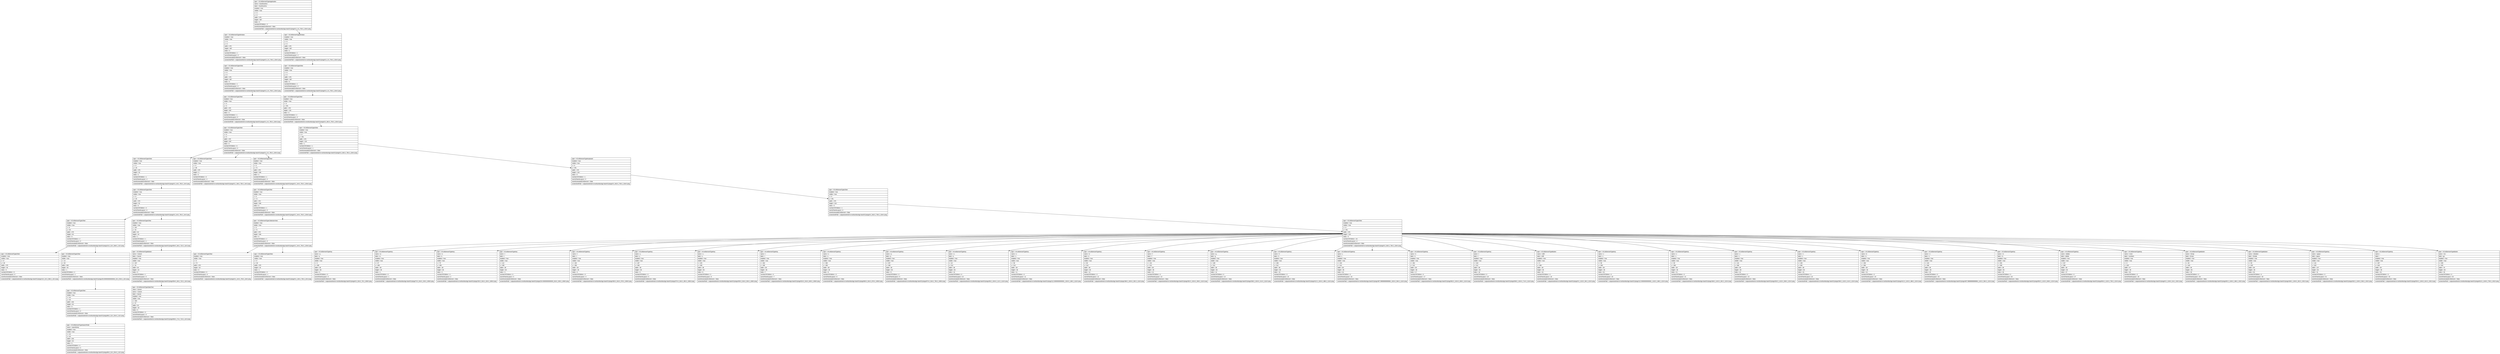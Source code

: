 digraph Layout {

	node [shape=record fontname=Arial];

	0	[label="{type = XCUIElementTypeApplication\l|name = DuckDuckGo\l|label = DuckDuckGo\l|enabled = true\l|visible = true\l|x = 0\l|y = 0\l|width = 375\l|height = 667\l|index = 0\l|numberOfChildren = 3\l|eventGeneratedOnElement = false \l|screenshotPath = outputs/android-to-ios/duckduckgo-back/S1/pngs/0.0_0.0_750.0_1334.0.png\l}"]
	1	[label="{type = XCUIElementTypeWindow\l|enabled = true\l|visible = true\l|x = 0\l|y = 0\l|width = 375\l|height = 667\l|index = 0\l|numberOfChildren = 1\l|numInParentLayout = 0\l|eventGeneratedOnElement = false \l|screenshotPath = outputs/android-to-ios/duckduckgo-back/S1/pngs/0.0_0.0_750.0_1334.0.png\l}"]
	2	[label="{type = XCUIElementTypeWindow\l|enabled = true\l|visible = true\l|x = 0\l|y = 0\l|width = 375\l|height = 667\l|index = 2\l|numberOfChildren = 1\l|numInParentLayout = 2\l|eventGeneratedOnElement = false \l|screenshotPath = outputs/android-to-ios/duckduckgo-back/S1/pngs/0.0_0.0_750.0_1334.0.png\l}"]
	3	[label="{type = XCUIElementTypeOther\l|enabled = true\l|visible = true\l|x = 0\l|y = 0\l|width = 375\l|height = 667\l|index = 0\l|numberOfChildren = 1\l|numInParentLayout = 0\l|eventGeneratedOnElement = false \l|screenshotPath = outputs/android-to-ios/duckduckgo-back/S1/pngs/0.0_0.0_750.0_1334.0.png\l}"]
	4	[label="{type = XCUIElementTypeOther\l|enabled = true\l|visible = true\l|x = 0\l|y = 0\l|width = 375\l|height = 667\l|index = 0\l|numberOfChildren = 1\l|numInParentLayout = 0\l|eventGeneratedOnElement = false \l|screenshotPath = outputs/android-to-ios/duckduckgo-back/S1/pngs/0.0_0.0_750.0_1334.0.png\l}"]
	5	[label="{type = XCUIElementTypeOther\l|enabled = true\l|visible = true\l|x = 0\l|y = 0\l|width = 375\l|height = 667\l|index = 0\l|numberOfChildren = 1\l|numInParentLayout = 0\l|eventGeneratedOnElement = false \l|screenshotPath = outputs/android-to-ios/duckduckgo-back/S1/pngs/0.0_0.0_750.0_1334.0.png\l}"]
	6	[label="{type = XCUIElementTypeOther\l|enabled = true\l|visible = true\l|x = 0\l|y = 451\l|width = 375\l|height = 216\l|index = 0\l|numberOfChildren = 2\l|numInParentLayout = 0\l|eventGeneratedOnElement = false \l|screenshotPath = outputs/android-to-ios/duckduckgo-back/S1/pngs/0.0_902.0_750.0_1334.0.png\l}"]
	7	[label="{type = XCUIElementTypeOther\l|enabled = true\l|visible = true\l|x = 0\l|y = 0\l|width = 375\l|height = 667\l|index = 0\l|numberOfChildren = 6\l|numInParentLayout = 0\l|eventGeneratedOnElement = false \l|screenshotPath = outputs/android-to-ios/duckduckgo-back/S1/pngs/0.0_0.0_750.0_1334.0.png\l}"]
	8	[label="{type = XCUIElementTypeOther\l|enabled = true\l|visible = true\l|x = 0\l|y = 451\l|width = 375\l|height = 216\l|index = 1\l|numberOfChildren = 1\l|numInParentLayout = 1\l|eventGeneratedOnElement = false \l|screenshotPath = outputs/android-to-ios/duckduckgo-back/S1/pngs/0.0_902.0_750.0_1334.0.png\l}"]
	9	[label="{type = XCUIElementTypeOther\l|enabled = true\l|visible = true\l|x = 0\l|y = 20\l|width = 375\l|height = 52\l|index = 2\l|numberOfChildren = 1\l|numInParentLayout = 2\l|eventGeneratedOnElement = false \l|screenshotPath = outputs/android-to-ios/duckduckgo-back/S1/pngs/0.0_40.0_750.0_144.0.png\l}"]
	10	[label="{type = XCUIElementTypeOther\l|enabled = true\l|visible = true\l|x = 0\l|y = 69\l|width = 375\l|height = 3\l|index = 3\l|numberOfChildren = 0\l|numInParentLayout = 3\l|eventGeneratedOnElement = false \l|screenshotPath = outputs/android-to-ios/duckduckgo-back/S1/pngs/0.0_138.0_750.0_144.0.png\l}"]
	11	[label="{type = XCUIElementTypeOther\l|enabled = true\l|visible = true\l|x = 0\l|y = 72\l|width = 375\l|height = 546\l|index = 4\l|numberOfChildren = 1\l|numInParentLayout = 4\l|eventGeneratedOnElement = false \l|screenshotPath = outputs/android-to-ios/duckduckgo-back/S1/pngs/0.0_144.0_750.0_1236.0.png\l}"]
	12	[label="{type = XCUIElementTypeKeyboard\l|enabled = true\l|visible = true\l|x = 0\l|y = 451\l|width = 375\l|height = 216\l|index = 0\l|numberOfChildren = 1\l|numInParentLayout = 0\l|eventGeneratedOnElement = false \l|screenshotPath = outputs/android-to-ios/duckduckgo-back/S1/pngs/0.0_902.0_750.0_1334.0.png\l}"]
	13	[label="{type = XCUIElementTypeOther\l|enabled = true\l|visible = true\l|x = 0\l|y = 20\l|width = 375\l|height = 52\l|index = 0\l|numberOfChildren = 3\l|numInParentLayout = 0\l|eventGeneratedOnElement = false \l|screenshotPath = outputs/android-to-ios/duckduckgo-back/S1/pngs/0.0_40.0_750.0_144.0.png\l}"]
	14	[label="{type = XCUIElementTypeOther\l|enabled = true\l|visible = true\l|x = 0\l|y = 72\l|width = 375\l|height = 546\l|index = 0\l|numberOfChildren = 1\l|numInParentLayout = 0\l|eventGeneratedOnElement = false \l|screenshotPath = outputs/android-to-ios/duckduckgo-back/S1/pngs/0.0_144.0_750.0_1236.0.png\l}"]
	15	[label="{type = XCUIElementTypeOther\l|enabled = true\l|visible = true\l|x = 0\l|y = 451\l|width = 375\l|height = 216\l|index = 0\l|numberOfChildren = 1\l|numInParentLayout = 0\l|eventGeneratedOnElement = false \l|screenshotPath = outputs/android-to-ios/duckduckgo-back/S1/pngs/0.0_902.0_750.0_1334.0.png\l}"]
	16	[label="{type = XCUIElementTypeOther\l|enabled = true\l|visible = true\l|x = 8\l|y = 26\l|width = 275\l|height = 40\l|index = 0\l|numberOfChildren = 2\l|numInParentLayout = 0\l|eventGeneratedOnElement = false \l|screenshotPath = outputs/android-to-ios/duckduckgo-back/S1/pngs/16.0_52.0_566.0_132.0.png\l}"]
	17	[label="{type = XCUIElementTypeOther\l|enabled = true\l|visible = true\l|x = 297\l|y = 34\l|width = 64\l|height = 24\l|index = 1\l|numberOfChildren = 1\l|numInParentLayout = 1\l|eventGeneratedOnElement = false \l|screenshotPath = outputs/android-to-ios/duckduckgo-back/S1/pngs/594.0_68.0_722.0_116.0.png\l}"]
	18	[label="{type = XCUIElementTypeCollectionView\l|enabled = true\l|visible = true\l|x = 0\l|y = 72\l|width = 375\l|height = 546\l|index = 0\l|numberOfChildren = 2\l|numInParentLayout = 0\l|eventGeneratedOnElement = false \l|screenshotPath = outputs/android-to-ios/duckduckgo-back/S1/pngs/0.0_144.0_750.0_1236.0.png\l}"]
	19	[label="{type = XCUIElementTypeOther\l|enabled = true\l|visible = true\l|x = 0\l|y = 451\l|width = 375\l|height = 216\l|index = 0\l|numberOfChildren = 34\l|numInParentLayout = 0\l|eventGeneratedOnElement = false \l|screenshotPath = outputs/android-to-ios/duckduckgo-back/S1/pngs/0.0_902.0_750.0_1334.0.png\l}"]
	20	[label="{type = XCUIElementTypeOther\l|enabled = true\l|visible = true\l|x = 8\l|y = 26\l|width = 275\l|height = 40\l|index = 0\l|numberOfChildren = 0\l|numInParentLayout = 0\l|eventGeneratedOnElement = false \l|screenshotPath = outputs/android-to-ios/duckduckgo-back/S1/pngs/16.0_52.0_566.0_132.0.png\l}"]
	21	[label="{type = XCUIElementTypeOther\l|enabled = true\l|visible = true\l|x = 14\l|y = 26\l|width = 263\l|height = 40\l|index = 1\l|numberOfChildren = 2\l|numInParentLayout = 1\l|eventGeneratedOnElement = false \l|screenshotPath = outputs/android-to-ios/duckduckgo-back/S1/pngs/28.000000000000004_52.0_554.0_132.0.png\l}"]
	22	[label="{type = XCUIElementTypeButton\l|name = Cancel\l|label = Cancel\l|enabled = true\l|visible = true\l|x = 297\l|y = 34\l|width = 64\l|height = 24\l|index = 0\l|numberOfChildren = 1\l|numInParentLayout = 0\l|eventGeneratedOnElement = false \l|screenshotPath = outputs/android-to-ios/duckduckgo-back/S1/pngs/594.0_68.0_722.0_116.0.png\l}"]
	23	[label="{type = XCUIElementTypeOther\l|enabled = true\l|visible = true\l|x = 0\l|y = 72\l|width = 375\l|height = 20\l|index = 0\l|numberOfChildren = 0\l|numInParentLayout = 0\l|eventGeneratedOnElement = false \l|screenshotPath = outputs/android-to-ios/duckduckgo-back/S1/pngs/0.0_144.0_750.0_184.0.png\l}"]
	24	[label="{type = XCUIElementTypeOther\l|enabled = true\l|visible = true\l|x = 0\l|y = 92\l|width = 375\l|height = 20\l|index = 1\l|numberOfChildren = 0\l|numInParentLayout = 1\l|eventGeneratedOnElement = false \l|screenshotPath = outputs/android-to-ios/duckduckgo-back/S1/pngs/0.0_184.0_750.0_224.0.png\l}"]
	25	[label="{type = XCUIElementTypeKey\l|name = q\l|label = q\l|enabled = true\l|visible = true\l|x = 0\l|y = 458\l|width = 38\l|height = 46\l|index = 0\l|numberOfChildren = 0\l|numInParentLayout = 0\l|eventGeneratedOnElement = false \l|screenshotPath = outputs/android-to-ios/duckduckgo-back/S1/pngs/0.0_916.0_76.0_1008.0.png\l}"]
	26	[label="{type = XCUIElementTypeKey\l|name = w\l|label = w\l|enabled = true\l|visible = true\l|x = 37\l|y = 458\l|width = 38\l|height = 46\l|index = 1\l|numberOfChildren = 0\l|numInParentLayout = 1\l|eventGeneratedOnElement = false \l|screenshotPath = outputs/android-to-ios/duckduckgo-back/S1/pngs/74.0_916.0_150.0_1008.0.png\l}"]
	27	[label="{type = XCUIElementTypeKey\l|name = e\l|label = e\l|enabled = true\l|visible = true\l|x = 75\l|y = 458\l|width = 38\l|height = 46\l|index = 2\l|numberOfChildren = 0\l|numInParentLayout = 2\l|eventGeneratedOnElement = false \l|screenshotPath = outputs/android-to-ios/duckduckgo-back/S1/pngs/150.0_916.0_226.0_1008.0.png\l}"]
	28	[label="{type = XCUIElementTypeKey\l|name = r\l|label = r\l|enabled = true\l|visible = true\l|x = 112\l|y = 458\l|width = 38\l|height = 46\l|index = 3\l|numberOfChildren = 0\l|numInParentLayout = 3\l|eventGeneratedOnElement = false \l|screenshotPath = outputs/android-to-ios/duckduckgo-back/S1/pngs/224.00000000000003_916.0_300.0_1008.0.png\l}"]
	29	[label="{type = XCUIElementTypeKey\l|name = t\l|label = t\l|enabled = true\l|visible = true\l|x = 150\l|y = 458\l|width = 38\l|height = 46\l|index = 4\l|numberOfChildren = 0\l|numInParentLayout = 4\l|eventGeneratedOnElement = false \l|screenshotPath = outputs/android-to-ios/duckduckgo-back/S1/pngs/300.0_916.0_376.0_1008.0.png\l}"]
	30	[label="{type = XCUIElementTypeKey\l|name = y\l|label = y\l|enabled = true\l|visible = true\l|x = 187\l|y = 458\l|width = 38\l|height = 46\l|index = 5\l|numberOfChildren = 0\l|numInParentLayout = 5\l|eventGeneratedOnElement = false \l|screenshotPath = outputs/android-to-ios/duckduckgo-back/S1/pngs/374.0_916.0_450.0_1008.0.png\l}"]
	31	[label="{type = XCUIElementTypeKey\l|name = u\l|label = u\l|enabled = true\l|visible = true\l|x = 225\l|y = 458\l|width = 38\l|height = 46\l|index = 6\l|numberOfChildren = 0\l|numInParentLayout = 6\l|eventGeneratedOnElement = false \l|screenshotPath = outputs/android-to-ios/duckduckgo-back/S1/pngs/450.0_916.0_526.0_1008.0.png\l}"]
	32	[label="{type = XCUIElementTypeKey\l|name = i\l|label = i\l|enabled = true\l|visible = true\l|x = 262\l|y = 458\l|width = 38\l|height = 46\l|index = 7\l|numberOfChildren = 0\l|numInParentLayout = 7\l|eventGeneratedOnElement = false \l|screenshotPath = outputs/android-to-ios/duckduckgo-back/S1/pngs/524.0_916.0_600.0_1008.0.png\l}"]
	33	[label="{type = XCUIElementTypeKey\l|name = o\l|label = o\l|enabled = true\l|visible = true\l|x = 300\l|y = 458\l|width = 38\l|height = 46\l|index = 8\l|numberOfChildren = 0\l|numInParentLayout = 8\l|eventGeneratedOnElement = false \l|screenshotPath = outputs/android-to-ios/duckduckgo-back/S1/pngs/600.0_916.0_676.0_1008.0.png\l}"]
	34	[label="{type = XCUIElementTypeKey\l|name = p\l|label = p\l|enabled = true\l|visible = true\l|x = 337\l|y = 458\l|width = 38\l|height = 46\l|index = 9\l|numberOfChildren = 0\l|numInParentLayout = 9\l|eventGeneratedOnElement = false \l|screenshotPath = outputs/android-to-ios/duckduckgo-back/S1/pngs/674.0_916.0_750.0_1008.0.png\l}"]
	35	[label="{type = XCUIElementTypeKey\l|name = a\l|label = a\l|enabled = true\l|visible = true\l|x = 18\l|y = 512\l|width = 38\l|height = 46\l|index = 10\l|numberOfChildren = 0\l|numInParentLayout = 10\l|eventGeneratedOnElement = false \l|screenshotPath = outputs/android-to-ios/duckduckgo-back/S1/pngs/36.0_1024.0_112.0_1116.0.png\l}"]
	36	[label="{type = XCUIElementTypeKey\l|name = s\l|label = s\l|enabled = true\l|visible = true\l|x = 56\l|y = 512\l|width = 38\l|height = 46\l|index = 11\l|numberOfChildren = 0\l|numInParentLayout = 11\l|eventGeneratedOnElement = false \l|screenshotPath = outputs/android-to-ios/duckduckgo-back/S1/pngs/112.00000000000001_1024.0_188.0_1116.0.png\l}"]
	37	[label="{type = XCUIElementTypeKey\l|name = d\l|label = d\l|enabled = true\l|visible = true\l|x = 93\l|y = 512\l|width = 38\l|height = 46\l|index = 12\l|numberOfChildren = 0\l|numInParentLayout = 12\l|eventGeneratedOnElement = false \l|screenshotPath = outputs/android-to-ios/duckduckgo-back/S1/pngs/186.0_1024.0_262.0_1116.0.png\l}"]
	38	[label="{type = XCUIElementTypeKey\l|name = f\l|label = f\l|enabled = true\l|visible = true\l|x = 131\l|y = 512\l|width = 38\l|height = 46\l|index = 13\l|numberOfChildren = 0\l|numInParentLayout = 13\l|eventGeneratedOnElement = false \l|screenshotPath = outputs/android-to-ios/duckduckgo-back/S1/pngs/262.0_1024.0_338.0_1116.0.png\l}"]
	39	[label="{type = XCUIElementTypeKey\l|name = g\l|label = g\l|enabled = true\l|visible = true\l|x = 169\l|y = 512\l|width = 38\l|height = 46\l|index = 14\l|numberOfChildren = 0\l|numInParentLayout = 14\l|eventGeneratedOnElement = false \l|screenshotPath = outputs/android-to-ios/duckduckgo-back/S1/pngs/338.0_1024.0_414.0_1116.0.png\l}"]
	40	[label="{type = XCUIElementTypeKey\l|name = h\l|label = h\l|enabled = true\l|visible = true\l|x = 206\l|y = 512\l|width = 38\l|height = 46\l|index = 15\l|numberOfChildren = 0\l|numInParentLayout = 15\l|eventGeneratedOnElement = false \l|screenshotPath = outputs/android-to-ios/duckduckgo-back/S1/pngs/412.0_1024.0_488.0_1116.0.png\l}"]
	41	[label="{type = XCUIElementTypeKey\l|name = j\l|label = j\l|enabled = true\l|visible = true\l|x = 244\l|y = 512\l|width = 38\l|height = 46\l|index = 16\l|numberOfChildren = 0\l|numInParentLayout = 16\l|eventGeneratedOnElement = false \l|screenshotPath = outputs/android-to-ios/duckduckgo-back/S1/pngs/487.99999999999994_1024.0_564.0_1116.0.png\l}"]
	42	[label="{type = XCUIElementTypeKey\l|name = k\l|label = k\l|enabled = true\l|visible = true\l|x = 281\l|y = 512\l|width = 38\l|height = 46\l|index = 17\l|numberOfChildren = 0\l|numInParentLayout = 17\l|eventGeneratedOnElement = false \l|screenshotPath = outputs/android-to-ios/duckduckgo-back/S1/pngs/562.0_1024.0_638.0_1116.0.png\l}"]
	43	[label="{type = XCUIElementTypeKey\l|name = l\l|label = l\l|enabled = true\l|visible = true\l|x = 319\l|y = 512\l|width = 38\l|height = 46\l|index = 18\l|numberOfChildren = 0\l|numInParentLayout = 18\l|eventGeneratedOnElement = false \l|screenshotPath = outputs/android-to-ios/duckduckgo-back/S1/pngs/638.0_1024.0_714.0_1116.0.png\l}"]
	44	[label="{type = XCUIElementTypeButton\l|name = shift\l|label = shift\l|enabled = true\l|visible = true\l|x = 0\l|y = 566\l|width = 48\l|height = 46\l|index = 19\l|numberOfChildren = 0\l|numInParentLayout = 19\l|eventGeneratedOnElement = false \l|screenshotPath = outputs/android-to-ios/duckduckgo-back/S1/pngs/0.0_1132.0_96.0_1224.0.png\l}"]
	45	[label="{type = XCUIElementTypeKey\l|name = z\l|label = z\l|enabled = true\l|visible = true\l|x = 56\l|y = 566\l|width = 38\l|height = 46\l|index = 20\l|numberOfChildren = 0\l|numInParentLayout = 20\l|eventGeneratedOnElement = false \l|screenshotPath = outputs/android-to-ios/duckduckgo-back/S1/pngs/112.00000000000001_1132.0_188.0_1224.0.png\l}"]
	46	[label="{type = XCUIElementTypeKey\l|name = x\l|label = x\l|enabled = true\l|visible = true\l|x = 93\l|y = 566\l|width = 38\l|height = 46\l|index = 21\l|numberOfChildren = 0\l|numInParentLayout = 21\l|eventGeneratedOnElement = false \l|screenshotPath = outputs/android-to-ios/duckduckgo-back/S1/pngs/186.0_1132.0_262.0_1224.0.png\l}"]
	47	[label="{type = XCUIElementTypeKey\l|name = c\l|label = c\l|enabled = true\l|visible = true\l|x = 131\l|y = 566\l|width = 38\l|height = 46\l|index = 22\l|numberOfChildren = 0\l|numInParentLayout = 22\l|eventGeneratedOnElement = false \l|screenshotPath = outputs/android-to-ios/duckduckgo-back/S1/pngs/262.0_1132.0_338.0_1224.0.png\l}"]
	48	[label="{type = XCUIElementTypeKey\l|name = v\l|label = v\l|enabled = true\l|visible = true\l|x = 169\l|y = 566\l|width = 38\l|height = 46\l|index = 23\l|numberOfChildren = 0\l|numInParentLayout = 23\l|eventGeneratedOnElement = false \l|screenshotPath = outputs/android-to-ios/duckduckgo-back/S1/pngs/338.0_1132.0_414.0_1224.0.png\l}"]
	49	[label="{type = XCUIElementTypeKey\l|name = b\l|label = b\l|enabled = true\l|visible = true\l|x = 206\l|y = 566\l|width = 38\l|height = 46\l|index = 24\l|numberOfChildren = 0\l|numInParentLayout = 24\l|eventGeneratedOnElement = false \l|screenshotPath = outputs/android-to-ios/duckduckgo-back/S1/pngs/412.0_1132.0_488.0_1224.0.png\l}"]
	50	[label="{type = XCUIElementTypeKey\l|name = n\l|label = n\l|enabled = true\l|visible = true\l|x = 244\l|y = 566\l|width = 38\l|height = 46\l|index = 25\l|numberOfChildren = 0\l|numInParentLayout = 25\l|eventGeneratedOnElement = false \l|screenshotPath = outputs/android-to-ios/duckduckgo-back/S1/pngs/487.99999999999994_1132.0_564.0_1224.0.png\l}"]
	51	[label="{type = XCUIElementTypeKey\l|name = m\l|label = m\l|enabled = true\l|visible = true\l|x = 281\l|y = 566\l|width = 38\l|height = 46\l|index = 26\l|numberOfChildren = 0\l|numInParentLayout = 26\l|eventGeneratedOnElement = false \l|screenshotPath = outputs/android-to-ios/duckduckgo-back/S1/pngs/562.0_1132.0_638.0_1224.0.png\l}"]
	52	[label="{type = XCUIElementTypeKey\l|name = delete\l|label = delete\l|enabled = true\l|visible = true\l|x = 327\l|y = 566\l|width = 48\l|height = 46\l|index = 27\l|numberOfChildren = 0\l|numInParentLayout = 27\l|eventGeneratedOnElement = false \l|screenshotPath = outputs/android-to-ios/duckduckgo-back/S1/pngs/654.0_1132.0_750.0_1224.0.png\l}"]
	53	[label="{type = XCUIElementTypeKey\l|name = more\l|label = numbers\l|enabled = true\l|visible = true\l|x = 0\l|y = 620\l|width = 47\l|height = 46\l|index = 28\l|numberOfChildren = 0\l|numInParentLayout = 28\l|eventGeneratedOnElement = false \l|screenshotPath = outputs/android-to-ios/duckduckgo-back/S1/pngs/0.0_1240.0_94.0_1332.0.png\l}"]
	54	[label="{type = XCUIElementTypeButton\l|name = Emoji\l|label = Emoji\l|enabled = true\l|visible = true\l|x = 46\l|y = 620\l|width = 48\l|height = 46\l|index = 29\l|numberOfChildren = 0\l|numInParentLayout = 29\l|eventGeneratedOnElement = false \l|screenshotPath = outputs/android-to-ios/duckduckgo-back/S1/pngs/92.0_1240.0_188.0_1332.0.png\l}"]
	55	[label="{type = XCUIElementTypeButton\l|name = dictation\l|label = Dictate\l|enabled = true\l|visible = true\l|x = 93\l|y = 620\l|width = 38\l|height = 46\l|index = 30\l|numberOfChildren = 0\l|numInParentLayout = 30\l|eventGeneratedOnElement = false \l|screenshotPath = outputs/android-to-ios/duckduckgo-back/S1/pngs/186.0_1240.0_262.0_1332.0.png\l}"]
	56	[label="{type = XCUIElementTypeKey\l|name = space\l|label = space\l|enabled = true\l|visible = true\l|x = 131\l|y = 620\l|width = 137\l|height = 46\l|index = 31\l|numberOfChildren = 0\l|numInParentLayout = 31\l|eventGeneratedOnElement = false \l|screenshotPath = outputs/android-to-ios/duckduckgo-back/S1/pngs/262.0_1240.0_536.0_1332.0.png\l}"]
	57	[label="{type = XCUIElementTypeKey\l|name = .\l|label = .\l|enabled = true\l|visible = true\l|x = 267\l|y = 620\l|width = 38\l|height = 46\l|index = 32\l|numberOfChildren = 0\l|numInParentLayout = 32\l|eventGeneratedOnElement = false \l|screenshotPath = outputs/android-to-ios/duckduckgo-back/S1/pngs/534.0_1240.0_610.0_1332.0.png\l}"]
	58	[label="{type = XCUIElementTypeButton\l|name = Go\l|label = go\l|enabled = true\l|visible = true\l|x = 305\l|y = 620\l|width = 70\l|height = 46\l|index = 33\l|numberOfChildren = 0\l|numInParentLayout = 33\l|eventGeneratedOnElement = false \l|screenshotPath = outputs/android-to-ios/duckduckgo-back/S1/pngs/610.0_1240.0_750.0_1332.0.png\l}"]
	59	[label="{type = XCUIElementTypeOther\l|enabled = true\l|visible = true\l|x = 44\l|y = 26\l|width = 233\l|height = 40\l|index = 0\l|numberOfChildren = 1\l|numInParentLayout = 0\l|eventGeneratedOnElement = false \l|screenshotPath = outputs/android-to-ios/duckduckgo-back/S1/pngs/88.0_52.0_554.0_132.0.png\l}"]
	60	[label="{type = XCUIElementTypeStaticText\l|value = Cancel\l|name = Cancel\l|label = Cancel\l|enabled = true\l|visible = true\l|x = 303\l|y = 37\l|width = 52\l|height = 18\l|index = 0\l|numberOfChildren = 0\l|numInParentLayout = 0\l|eventGeneratedOnElement = false \l|screenshotPath = outputs/android-to-ios/duckduckgo-back/S1/pngs/606.0_74.0_710.0_110.0.png\l}"]
	61	[label="{type = XCUIElementTypeSearchField\l|name = searchEntry\l|enabled = true\l|visible = true\l|x = 44\l|y = 26\l|width = 233\l|height = 40\l|index = 0\l|numberOfChildren = 0\l|numInParentLayout = 0\l|eventGeneratedOnElement = false \l|screenshotPath = outputs/android-to-ios/duckduckgo-back/S1/pngs/88.0_52.0_554.0_132.0.png\l}"]


	0 -> 1
	0 -> 2
	1 -> 3
	2 -> 4
	3 -> 5
	4 -> 6
	5 -> 7
	6 -> 8
	7 -> 9
	7 -> 10
	7 -> 11
	8 -> 12
	9 -> 13
	11 -> 14
	12 -> 15
	13 -> 16
	13 -> 17
	14 -> 18
	15 -> 19
	16 -> 20
	16 -> 21
	17 -> 22
	18 -> 23
	18 -> 24
	19 -> 25
	19 -> 26
	19 -> 27
	19 -> 28
	19 -> 29
	19 -> 30
	19 -> 31
	19 -> 32
	19 -> 33
	19 -> 34
	19 -> 35
	19 -> 36
	19 -> 37
	19 -> 38
	19 -> 39
	19 -> 40
	19 -> 41
	19 -> 42
	19 -> 43
	19 -> 44
	19 -> 45
	19 -> 46
	19 -> 47
	19 -> 48
	19 -> 49
	19 -> 50
	19 -> 51
	19 -> 52
	19 -> 53
	19 -> 54
	19 -> 55
	19 -> 56
	19 -> 57
	19 -> 58
	21 -> 59
	22 -> 60
	59 -> 61


}